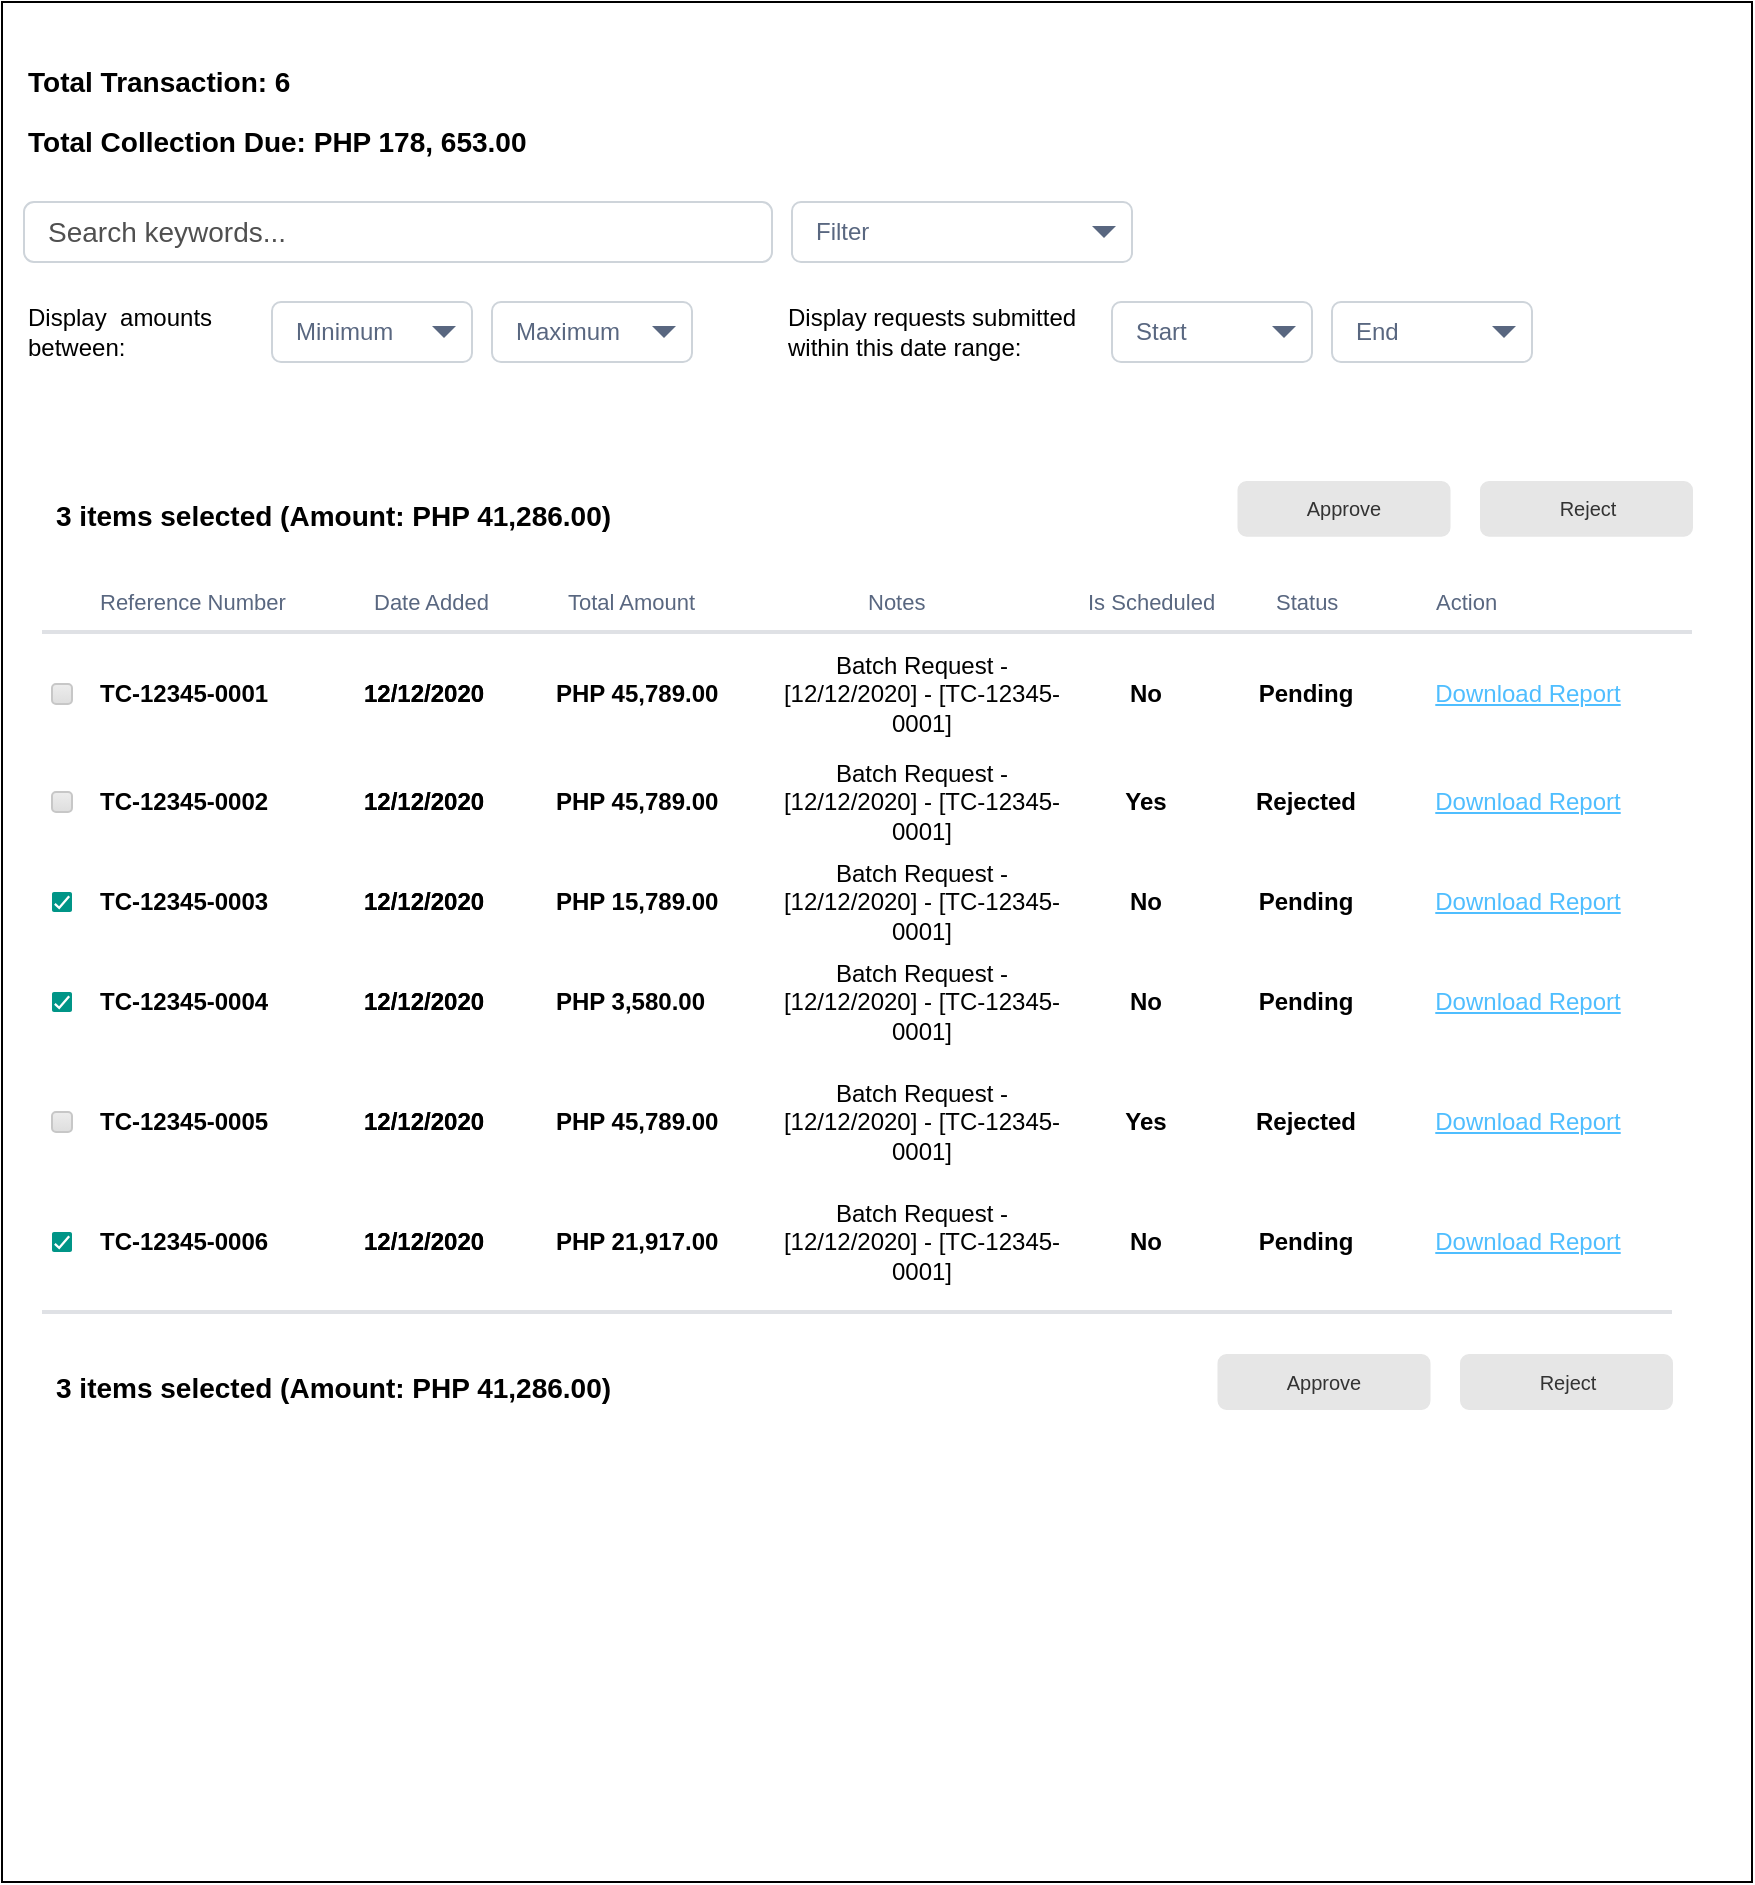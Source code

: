 <mxfile version="13.8.0" type="github">
  <diagram id="Q-yisilWaRMRs0ZSbcxf" name="Page-1">
    <mxGraphModel dx="790" dy="459" grid="1" gridSize="10" guides="1" tooltips="1" connect="1" arrows="1" fold="1" page="1" pageScale="1" pageWidth="850" pageHeight="1100" math="0" shadow="0">
      <root>
        <mxCell id="0" />
        <mxCell id="1" parent="0" />
        <mxCell id="fB9JVBKdTHwXwevY102O-4" value="" style="rounded=0;whiteSpace=wrap;html=1;" parent="1" vertex="1">
          <mxGeometry x="25" y="10" width="875" height="940" as="geometry" />
        </mxCell>
        <mxCell id="fB9JVBKdTHwXwevY102O-10" value="Filter" style="rounded=1;html=1;fontColor=#596780;align=left;fontSize=12;spacingLeft=10;strokeColor=#CED4DA;fillColor=none;" parent="1" vertex="1">
          <mxGeometry x="420" y="110" width="170" height="30" as="geometry" />
        </mxCell>
        <mxCell id="fB9JVBKdTHwXwevY102O-11" value="" style="shape=triangle;direction=south;fillColor=#596780;strokeColor=none;html=1" parent="fB9JVBKdTHwXwevY102O-10" vertex="1">
          <mxGeometry x="1" y="0.5" width="12" height="6" relative="1" as="geometry">
            <mxPoint x="-20" y="-3" as="offset" />
          </mxGeometry>
        </mxCell>
        <mxCell id="fB9JVBKdTHwXwevY102O-13" value="Search keywords..." style="html=1;shadow=0;dashed=0;shape=mxgraph.bootstrap.rrect;rSize=5;strokeColor=#CED4DA;strokeWidth=1;fontColor=#505050;whiteSpace=wrap;align=left;verticalAlign=middle;spacingLeft=10;fontSize=14;fillColor=none;" parent="1" vertex="1">
          <mxGeometry x="36" y="110" width="374" height="30" as="geometry" />
        </mxCell>
        <mxCell id="fB9JVBKdTHwXwevY102O-16" value="Minimum" style="rounded=1;html=1;fontColor=#596780;align=left;fontSize=12;spacingLeft=10;strokeColor=#CED4DA;fillColor=none;" parent="1" vertex="1">
          <mxGeometry x="160" y="160" width="100" height="30" as="geometry" />
        </mxCell>
        <mxCell id="fB9JVBKdTHwXwevY102O-17" value="" style="shape=triangle;direction=south;fillColor=#596780;strokeColor=none;html=1" parent="fB9JVBKdTHwXwevY102O-16" vertex="1">
          <mxGeometry x="1" y="0.5" width="12" height="6" relative="1" as="geometry">
            <mxPoint x="-20" y="-3" as="offset" />
          </mxGeometry>
        </mxCell>
        <mxCell id="fB9JVBKdTHwXwevY102O-19" value="Maximum" style="rounded=1;html=1;fontColor=#596780;align=left;fontSize=12;spacingLeft=10;strokeColor=#CED4DA;fillColor=none;" parent="1" vertex="1">
          <mxGeometry x="270" y="160" width="100" height="30" as="geometry" />
        </mxCell>
        <mxCell id="fB9JVBKdTHwXwevY102O-20" value="" style="shape=triangle;direction=south;fillColor=#596780;strokeColor=none;html=1" parent="fB9JVBKdTHwXwevY102O-19" vertex="1">
          <mxGeometry x="1" y="0.5" width="12" height="6" relative="1" as="geometry">
            <mxPoint x="-20" y="-3" as="offset" />
          </mxGeometry>
        </mxCell>
        <mxCell id="fB9JVBKdTHwXwevY102O-21" value="Display&amp;nbsp; amounts between:" style="text;html=1;strokeColor=none;fillColor=none;align=left;verticalAlign=middle;whiteSpace=wrap;rounded=0;" parent="1" vertex="1">
          <mxGeometry x="36" y="165" width="124" height="20" as="geometry" />
        </mxCell>
        <mxCell id="fB9JVBKdTHwXwevY102O-22" value="Start" style="rounded=1;html=1;fontColor=#596780;align=left;fontSize=12;spacingLeft=10;strokeColor=#CED4DA;fillColor=none;" parent="1" vertex="1">
          <mxGeometry x="580" y="160" width="100" height="30" as="geometry" />
        </mxCell>
        <mxCell id="fB9JVBKdTHwXwevY102O-23" value="" style="shape=triangle;direction=south;fillColor=#596780;strokeColor=none;html=1" parent="fB9JVBKdTHwXwevY102O-22" vertex="1">
          <mxGeometry x="1" y="0.5" width="12" height="6" relative="1" as="geometry">
            <mxPoint x="-20" y="-3" as="offset" />
          </mxGeometry>
        </mxCell>
        <mxCell id="fB9JVBKdTHwXwevY102O-24" value="End" style="rounded=1;html=1;fontColor=#596780;align=left;fontSize=12;spacingLeft=10;strokeColor=#CED4DA;fillColor=none;" parent="1" vertex="1">
          <mxGeometry x="690" y="160" width="100" height="30" as="geometry" />
        </mxCell>
        <mxCell id="fB9JVBKdTHwXwevY102O-25" value="" style="shape=triangle;direction=south;fillColor=#596780;strokeColor=none;html=1" parent="fB9JVBKdTHwXwevY102O-24" vertex="1">
          <mxGeometry x="1" y="0.5" width="12" height="6" relative="1" as="geometry">
            <mxPoint x="-20" y="-3" as="offset" />
          </mxGeometry>
        </mxCell>
        <mxCell id="fB9JVBKdTHwXwevY102O-26" value="Display requests submitted within this date range:" style="text;html=1;strokeColor=none;fillColor=none;align=left;verticalAlign=middle;whiteSpace=wrap;rounded=0;" parent="1" vertex="1">
          <mxGeometry x="416" y="165" width="164" height="20" as="geometry" />
        </mxCell>
        <mxCell id="fB9JVBKdTHwXwevY102O-80" value="Total Transaction: 6" style="text;html=1;strokeColor=none;fillColor=none;align=left;verticalAlign=middle;whiteSpace=wrap;rounded=0;fontStyle=1;fontSize=14;" parent="1" vertex="1">
          <mxGeometry x="36" y="40" width="144" height="20" as="geometry" />
        </mxCell>
        <mxCell id="fB9JVBKdTHwXwevY102O-81" value="Total Collection Due: PHP 178, 653.00" style="text;html=1;strokeColor=none;fillColor=none;align=left;verticalAlign=middle;whiteSpace=wrap;rounded=0;fontStyle=1;fontSize=14;" parent="1" vertex="1">
          <mxGeometry x="36" y="70" width="294" height="20" as="geometry" />
        </mxCell>
        <mxCell id="fB9JVBKdTHwXwevY102O-134" value="Reference Number" style="html=1;fillColor=none;strokeColor=none;fontSize=11;align=left;fontColor=#596780;whiteSpace=wrap;rounded=0;" parent="1" vertex="1">
          <mxGeometry x="72" y="300" width="150" height="20" as="geometry" />
        </mxCell>
        <mxCell id="fB9JVBKdTHwXwevY102O-135" value="Total Amount" style="html=1;fillColor=none;strokeColor=none;fontSize=11;align=left;fontColor=#596780;whiteSpace=wrap;rounded=0;" parent="1" vertex="1">
          <mxGeometry x="306" y="300" width="100" height="20" as="geometry" />
        </mxCell>
        <mxCell id="fB9JVBKdTHwXwevY102O-136" value="" style="shape=line;strokeWidth=2;html=1;strokeColor=#DFE1E5;resizeWidth=1;rounded=0;fillColor=none;fontSize=14;align=left;" parent="1" vertex="1">
          <mxGeometry x="45" y="320" width="825" height="10" as="geometry" />
        </mxCell>
        <mxCell id="fB9JVBKdTHwXwevY102O-164" value="Date Added" style="html=1;fillColor=none;strokeColor=none;fontSize=11;align=left;fontColor=#596780;whiteSpace=wrap;rounded=0;" parent="1" vertex="1">
          <mxGeometry x="209" y="300" width="100" height="20" as="geometry" />
        </mxCell>
        <mxCell id="fB9JVBKdTHwXwevY102O-165" value="Notes" style="html=1;fillColor=none;strokeColor=none;fontSize=11;align=left;fontColor=#596780;whiteSpace=wrap;rounded=0;" parent="1" vertex="1">
          <mxGeometry x="456" y="300" width="100" height="20" as="geometry" />
        </mxCell>
        <mxCell id="fB9JVBKdTHwXwevY102O-166" value="Is Scheduled" style="html=1;fillColor=none;strokeColor=none;fontSize=11;align=left;fontColor=#596780;whiteSpace=wrap;rounded=0;" parent="1" vertex="1">
          <mxGeometry x="566" y="300" width="100" height="20" as="geometry" />
        </mxCell>
        <mxCell id="fB9JVBKdTHwXwevY102O-167" value="Status" style="html=1;fillColor=none;strokeColor=none;fontSize=11;align=left;fontColor=#596780;whiteSpace=wrap;rounded=0;" parent="1" vertex="1">
          <mxGeometry x="660" y="300" width="50" height="20" as="geometry" />
        </mxCell>
        <mxCell id="fB9JVBKdTHwXwevY102O-169" value="" style="shape=line;strokeWidth=2;html=1;strokeColor=#DFE1E5;resizeWidth=1;rounded=0;fillColor=none;fontSize=14;align=left;" parent="1" vertex="1">
          <mxGeometry x="45" y="660" width="815" height="10" as="geometry" />
        </mxCell>
        <mxCell id="fB9JVBKdTHwXwevY102O-178" value="Action" style="html=1;fillColor=none;strokeColor=none;fontSize=11;align=left;fontColor=#596780;whiteSpace=wrap;rounded=0;" parent="1" vertex="1">
          <mxGeometry x="740" y="300" width="50" height="20" as="geometry" />
        </mxCell>
        <mxCell id="fB9JVBKdTHwXwevY102O-186" value="" style="group;fontStyle=4" parent="1" vertex="1" connectable="0">
          <mxGeometry x="50" y="346" width="790" height="20" as="geometry" />
        </mxCell>
        <mxCell id="fB9JVBKdTHwXwevY102O-138" value="TC-12345-0001" style="html=1;fillColor=none;strokeColor=none;fontSize=12;align=left;fontColor=#000000;whiteSpace=wrap;fontStyle=1;rounded=0;" parent="fB9JVBKdTHwXwevY102O-186" vertex="1">
          <mxGeometry x="22" width="110" height="20" as="geometry" />
        </mxCell>
        <mxCell id="fB9JVBKdTHwXwevY102O-176" value="12/12/2020" style="html=1;fillColor=none;strokeColor=none;fontSize=12;align=left;fontColor=#000000;whiteSpace=wrap;fontStyle=1;rounded=0;" parent="fB9JVBKdTHwXwevY102O-186" vertex="1">
          <mxGeometry x="154" width="110" height="20" as="geometry" />
        </mxCell>
        <mxCell id="fB9JVBKdTHwXwevY102O-177" value="PHP 45,789.00" style="html=1;fillColor=none;strokeColor=none;fontSize=12;align=left;fontColor=#000000;whiteSpace=wrap;fontStyle=1;rounded=0;" parent="fB9JVBKdTHwXwevY102O-186" vertex="1">
          <mxGeometry x="250" width="91" height="20" as="geometry" />
        </mxCell>
        <mxCell id="fB9JVBKdTHwXwevY102O-180" value="" style="html=1;shadow=0;dashed=0;shape=mxgraph.bootstrap.checkbox2;labelPosition=right;verticalLabelPosition=middle;align=left;verticalAlign=middle;gradientColor=#DEDEDE;fillColor=#EDEDED;checked=0;spacing=5;checkedFill=#0085FC;checkedStroke=#ffffff;rounded=0;strokeColor=#C7C7C7;strokeWidth=1;fontSize=14;" parent="fB9JVBKdTHwXwevY102O-186" vertex="1">
          <mxGeometry y="5" width="10" height="10" as="geometry" />
        </mxCell>
        <mxCell id="fB9JVBKdTHwXwevY102O-181" value="Batch Request - [12/12/2020] - [TC-12345-0001]" style="html=1;fillColor=none;strokeColor=none;fontSize=12;align=center;fontColor=#000000;whiteSpace=wrap;fontStyle=0;rounded=0;" parent="fB9JVBKdTHwXwevY102O-186" vertex="1">
          <mxGeometry x="360" width="150" height="20" as="geometry" />
        </mxCell>
        <mxCell id="fB9JVBKdTHwXwevY102O-182" value="12/12/2020" style="html=1;fillColor=none;strokeColor=none;fontSize=12;align=left;fontColor=#000000;whiteSpace=wrap;fontStyle=1;rounded=0;" parent="fB9JVBKdTHwXwevY102O-186" vertex="1">
          <mxGeometry x="154" width="66" height="20" as="geometry" />
        </mxCell>
        <mxCell id="fB9JVBKdTHwXwevY102O-183" value="No" style="html=1;fillColor=none;strokeColor=none;fontSize=12;align=center;fontColor=#000000;whiteSpace=wrap;fontStyle=1;rounded=0;" parent="fB9JVBKdTHwXwevY102O-186" vertex="1">
          <mxGeometry x="530" width="34" height="20" as="geometry" />
        </mxCell>
        <mxCell id="fB9JVBKdTHwXwevY102O-184" value="Pending" style="html=1;fillColor=none;strokeColor=none;fontSize=12;align=center;fontColor=#000000;whiteSpace=wrap;fontStyle=1;rounded=0;" parent="fB9JVBKdTHwXwevY102O-186" vertex="1">
          <mxGeometry x="600" width="54" height="20" as="geometry" />
        </mxCell>
        <mxCell id="fB9JVBKdTHwXwevY102O-185" value="Download Report" style="html=1;fillColor=none;strokeColor=none;fontSize=12;align=center;whiteSpace=wrap;fontStyle=4;rounded=0;fontColor=#4FBEFF;" parent="fB9JVBKdTHwXwevY102O-186" vertex="1">
          <mxGeometry x="686" width="104" height="20" as="geometry" />
        </mxCell>
        <mxCell id="fB9JVBKdTHwXwevY102O-187" value="" style="group" parent="1" vertex="1" connectable="0">
          <mxGeometry x="50" y="400" width="790" height="20" as="geometry" />
        </mxCell>
        <mxCell id="fB9JVBKdTHwXwevY102O-188" value="TC-12345-0002" style="html=1;fillColor=none;strokeColor=none;fontSize=12;align=left;fontColor=#000000;whiteSpace=wrap;fontStyle=1;rounded=0;" parent="fB9JVBKdTHwXwevY102O-187" vertex="1">
          <mxGeometry x="22" width="110" height="20" as="geometry" />
        </mxCell>
        <mxCell id="fB9JVBKdTHwXwevY102O-189" value="12/12/2020" style="html=1;fillColor=none;strokeColor=none;fontSize=12;align=left;fontColor=#000000;whiteSpace=wrap;fontStyle=1;rounded=0;" parent="fB9JVBKdTHwXwevY102O-187" vertex="1">
          <mxGeometry x="154" width="110" height="20" as="geometry" />
        </mxCell>
        <mxCell id="fB9JVBKdTHwXwevY102O-190" value="PHP 45,789.00" style="html=1;fillColor=none;strokeColor=none;fontSize=12;align=left;fontColor=#000000;whiteSpace=wrap;fontStyle=1;rounded=0;" parent="fB9JVBKdTHwXwevY102O-187" vertex="1">
          <mxGeometry x="250" width="91" height="20" as="geometry" />
        </mxCell>
        <mxCell id="fB9JVBKdTHwXwevY102O-191" value="" style="html=1;shadow=0;dashed=0;shape=mxgraph.bootstrap.checkbox2;labelPosition=right;verticalLabelPosition=middle;align=left;verticalAlign=middle;gradientColor=#DEDEDE;fillColor=#EDEDED;checked=0;spacing=5;checkedFill=#0085FC;checkedStroke=#ffffff;rounded=0;strokeColor=#C7C7C7;strokeWidth=1;fontSize=14;" parent="fB9JVBKdTHwXwevY102O-187" vertex="1">
          <mxGeometry y="5" width="10" height="10" as="geometry" />
        </mxCell>
        <mxCell id="fB9JVBKdTHwXwevY102O-192" value="Batch Request - [12/12/2020] - [TC-12345-0001]" style="html=1;fillColor=none;strokeColor=none;fontSize=12;align=center;fontColor=#000000;whiteSpace=wrap;fontStyle=0;rounded=0;" parent="fB9JVBKdTHwXwevY102O-187" vertex="1">
          <mxGeometry x="360" width="150" height="20" as="geometry" />
        </mxCell>
        <mxCell id="fB9JVBKdTHwXwevY102O-193" value="12/12/2020" style="html=1;fillColor=none;strokeColor=none;fontSize=12;align=left;fontColor=#000000;whiteSpace=wrap;fontStyle=1;rounded=0;" parent="fB9JVBKdTHwXwevY102O-187" vertex="1">
          <mxGeometry x="154" width="66" height="20" as="geometry" />
        </mxCell>
        <mxCell id="fB9JVBKdTHwXwevY102O-194" value="Yes" style="html=1;fillColor=none;strokeColor=none;fontSize=12;align=center;fontColor=#000000;whiteSpace=wrap;fontStyle=1;rounded=0;" parent="fB9JVBKdTHwXwevY102O-187" vertex="1">
          <mxGeometry x="530" width="34" height="20" as="geometry" />
        </mxCell>
        <mxCell id="fB9JVBKdTHwXwevY102O-195" value="Rejected" style="html=1;fillColor=none;strokeColor=none;fontSize=12;align=center;fontColor=#000000;whiteSpace=wrap;fontStyle=1;rounded=0;" parent="fB9JVBKdTHwXwevY102O-187" vertex="1">
          <mxGeometry x="600" width="54" height="20" as="geometry" />
        </mxCell>
        <mxCell id="fB9JVBKdTHwXwevY102O-196" value="Download Report" style="html=1;fillColor=none;strokeColor=none;fontSize=12;align=center;whiteSpace=wrap;fontStyle=4;rounded=0;fontColor=#4FBEFF;" parent="fB9JVBKdTHwXwevY102O-187" vertex="1">
          <mxGeometry x="686" width="104" height="20" as="geometry" />
        </mxCell>
        <mxCell id="fB9JVBKdTHwXwevY102O-198" value="" style="group" parent="1" vertex="1" connectable="0">
          <mxGeometry x="50" y="450" width="790" height="20" as="geometry" />
        </mxCell>
        <mxCell id="fB9JVBKdTHwXwevY102O-199" value="TC-12345-0003" style="html=1;fillColor=none;strokeColor=none;fontSize=12;align=left;fontColor=#000000;whiteSpace=wrap;fontStyle=1;rounded=0;" parent="fB9JVBKdTHwXwevY102O-198" vertex="1">
          <mxGeometry x="22" width="110" height="20" as="geometry" />
        </mxCell>
        <mxCell id="fB9JVBKdTHwXwevY102O-200" value="12/12/2020" style="html=1;fillColor=none;strokeColor=none;fontSize=12;align=left;fontColor=#000000;whiteSpace=wrap;fontStyle=1;rounded=0;" parent="fB9JVBKdTHwXwevY102O-198" vertex="1">
          <mxGeometry x="154" width="110" height="20" as="geometry" />
        </mxCell>
        <mxCell id="fB9JVBKdTHwXwevY102O-201" value="PHP 15,789.00" style="html=1;fillColor=none;strokeColor=none;fontSize=12;align=left;fontColor=#000000;whiteSpace=wrap;fontStyle=1;rounded=0;" parent="fB9JVBKdTHwXwevY102O-198" vertex="1">
          <mxGeometry x="250" width="91" height="20" as="geometry" />
        </mxCell>
        <mxCell id="fB9JVBKdTHwXwevY102O-203" value="Batch Request - [12/12/2020] - [TC-12345-0001]" style="html=1;fillColor=none;strokeColor=none;fontSize=12;align=center;fontColor=#000000;whiteSpace=wrap;fontStyle=0;rounded=0;" parent="fB9JVBKdTHwXwevY102O-198" vertex="1">
          <mxGeometry x="360" width="150" height="20" as="geometry" />
        </mxCell>
        <mxCell id="fB9JVBKdTHwXwevY102O-204" value="12/12/2020" style="html=1;fillColor=none;strokeColor=none;fontSize=12;align=left;fontColor=#000000;whiteSpace=wrap;fontStyle=1;rounded=0;" parent="fB9JVBKdTHwXwevY102O-198" vertex="1">
          <mxGeometry x="154" width="66" height="20" as="geometry" />
        </mxCell>
        <mxCell id="fB9JVBKdTHwXwevY102O-205" value="No" style="html=1;fillColor=none;strokeColor=none;fontSize=12;align=center;fontColor=#000000;whiteSpace=wrap;fontStyle=1;rounded=0;" parent="fB9JVBKdTHwXwevY102O-198" vertex="1">
          <mxGeometry x="530" width="34" height="20" as="geometry" />
        </mxCell>
        <mxCell id="fB9JVBKdTHwXwevY102O-206" value="Pending" style="html=1;fillColor=none;strokeColor=none;fontSize=12;align=center;fontColor=#000000;whiteSpace=wrap;fontStyle=1;rounded=0;" parent="fB9JVBKdTHwXwevY102O-198" vertex="1">
          <mxGeometry x="600" width="54" height="20" as="geometry" />
        </mxCell>
        <mxCell id="fB9JVBKdTHwXwevY102O-207" value="Download Report" style="html=1;fillColor=none;strokeColor=none;fontSize=12;align=center;whiteSpace=wrap;fontStyle=4;rounded=0;fontColor=#4FBEFF;" parent="fB9JVBKdTHwXwevY102O-198" vertex="1">
          <mxGeometry x="686" width="104" height="20" as="geometry" />
        </mxCell>
        <mxCell id="fB9JVBKdTHwXwevY102O-208" value="" style="group;fontStyle=4" parent="1" vertex="1" connectable="0">
          <mxGeometry x="50" y="500" width="790" height="20" as="geometry" />
        </mxCell>
        <mxCell id="fB9JVBKdTHwXwevY102O-209" value="TC-12345-0004" style="html=1;fillColor=none;strokeColor=none;fontSize=12;align=left;fontColor=#000000;whiteSpace=wrap;fontStyle=1;rounded=0;" parent="fB9JVBKdTHwXwevY102O-208" vertex="1">
          <mxGeometry x="22" width="110" height="20" as="geometry" />
        </mxCell>
        <mxCell id="fB9JVBKdTHwXwevY102O-210" value="12/12/2020" style="html=1;fillColor=none;strokeColor=none;fontSize=12;align=left;fontColor=#000000;whiteSpace=wrap;fontStyle=1;rounded=0;" parent="fB9JVBKdTHwXwevY102O-208" vertex="1">
          <mxGeometry x="154" width="110" height="20" as="geometry" />
        </mxCell>
        <mxCell id="fB9JVBKdTHwXwevY102O-211" value="PHP 3,580.00" style="html=1;fillColor=none;strokeColor=none;fontSize=12;align=left;fontColor=#000000;whiteSpace=wrap;fontStyle=1;rounded=0;" parent="fB9JVBKdTHwXwevY102O-208" vertex="1">
          <mxGeometry x="250" width="91" height="20" as="geometry" />
        </mxCell>
        <mxCell id="fB9JVBKdTHwXwevY102O-213" value="Batch Request - [12/12/2020] - [TC-12345-0001]" style="html=1;fillColor=none;strokeColor=none;fontSize=12;align=center;fontColor=#000000;whiteSpace=wrap;fontStyle=0;rounded=0;" parent="fB9JVBKdTHwXwevY102O-208" vertex="1">
          <mxGeometry x="360" width="150" height="20" as="geometry" />
        </mxCell>
        <mxCell id="fB9JVBKdTHwXwevY102O-214" value="12/12/2020" style="html=1;fillColor=none;strokeColor=none;fontSize=12;align=left;fontColor=#000000;whiteSpace=wrap;fontStyle=1;rounded=0;" parent="fB9JVBKdTHwXwevY102O-208" vertex="1">
          <mxGeometry x="154" width="66" height="20" as="geometry" />
        </mxCell>
        <mxCell id="fB9JVBKdTHwXwevY102O-215" value="No" style="html=1;fillColor=none;strokeColor=none;fontSize=12;align=center;fontColor=#000000;whiteSpace=wrap;fontStyle=1;rounded=0;" parent="fB9JVBKdTHwXwevY102O-208" vertex="1">
          <mxGeometry x="530" width="34" height="20" as="geometry" />
        </mxCell>
        <mxCell id="fB9JVBKdTHwXwevY102O-216" value="Pending" style="html=1;fillColor=none;strokeColor=none;fontSize=12;align=center;fontColor=#000000;whiteSpace=wrap;fontStyle=1;rounded=0;" parent="fB9JVBKdTHwXwevY102O-208" vertex="1">
          <mxGeometry x="600" width="54" height="20" as="geometry" />
        </mxCell>
        <mxCell id="fB9JVBKdTHwXwevY102O-217" value="Download Report" style="html=1;fillColor=none;strokeColor=none;fontSize=12;align=center;whiteSpace=wrap;fontStyle=4;rounded=0;fontColor=#4FBEFF;" parent="fB9JVBKdTHwXwevY102O-208" vertex="1">
          <mxGeometry x="686" width="104" height="20" as="geometry" />
        </mxCell>
        <mxCell id="fB9JVBKdTHwXwevY102O-218" value="" style="group" parent="1" vertex="1" connectable="0">
          <mxGeometry x="50" y="560" width="790" height="20" as="geometry" />
        </mxCell>
        <mxCell id="fB9JVBKdTHwXwevY102O-219" value="TC-12345-0005" style="html=1;fillColor=none;strokeColor=none;fontSize=12;align=left;fontColor=#000000;whiteSpace=wrap;fontStyle=1;rounded=0;" parent="fB9JVBKdTHwXwevY102O-218" vertex="1">
          <mxGeometry x="22" width="110" height="20" as="geometry" />
        </mxCell>
        <mxCell id="fB9JVBKdTHwXwevY102O-220" value="12/12/2020" style="html=1;fillColor=none;strokeColor=none;fontSize=12;align=left;fontColor=#000000;whiteSpace=wrap;fontStyle=1;rounded=0;" parent="fB9JVBKdTHwXwevY102O-218" vertex="1">
          <mxGeometry x="154" width="110" height="20" as="geometry" />
        </mxCell>
        <mxCell id="fB9JVBKdTHwXwevY102O-221" value="PHP 45,789.00" style="html=1;fillColor=none;strokeColor=none;fontSize=12;align=left;fontColor=#000000;whiteSpace=wrap;fontStyle=1;rounded=0;" parent="fB9JVBKdTHwXwevY102O-218" vertex="1">
          <mxGeometry x="250" width="91" height="20" as="geometry" />
        </mxCell>
        <mxCell id="fB9JVBKdTHwXwevY102O-222" value="" style="html=1;shadow=0;dashed=0;shape=mxgraph.bootstrap.checkbox2;labelPosition=right;verticalLabelPosition=middle;align=left;verticalAlign=middle;gradientColor=#DEDEDE;fillColor=#EDEDED;checked=0;spacing=5;checkedFill=#0085FC;checkedStroke=#ffffff;rounded=0;strokeColor=#C7C7C7;strokeWidth=1;fontSize=14;" parent="fB9JVBKdTHwXwevY102O-218" vertex="1">
          <mxGeometry y="5" width="10" height="10" as="geometry" />
        </mxCell>
        <mxCell id="fB9JVBKdTHwXwevY102O-223" value="Batch Request - [12/12/2020] - [TC-12345-0001]" style="html=1;fillColor=none;strokeColor=none;fontSize=12;align=center;fontColor=#000000;whiteSpace=wrap;fontStyle=0;rounded=0;" parent="fB9JVBKdTHwXwevY102O-218" vertex="1">
          <mxGeometry x="360" width="150" height="20" as="geometry" />
        </mxCell>
        <mxCell id="fB9JVBKdTHwXwevY102O-224" value="12/12/2020" style="html=1;fillColor=none;strokeColor=none;fontSize=12;align=left;fontColor=#000000;whiteSpace=wrap;fontStyle=1;rounded=0;" parent="fB9JVBKdTHwXwevY102O-218" vertex="1">
          <mxGeometry x="154" width="66" height="20" as="geometry" />
        </mxCell>
        <mxCell id="fB9JVBKdTHwXwevY102O-225" value="Yes" style="html=1;fillColor=none;strokeColor=none;fontSize=12;align=center;fontColor=#000000;whiteSpace=wrap;fontStyle=1;rounded=0;" parent="fB9JVBKdTHwXwevY102O-218" vertex="1">
          <mxGeometry x="530" width="34" height="20" as="geometry" />
        </mxCell>
        <mxCell id="fB9JVBKdTHwXwevY102O-226" value="Rejected" style="html=1;fillColor=none;strokeColor=none;fontSize=12;align=center;fontColor=#000000;whiteSpace=wrap;fontStyle=1;rounded=0;" parent="fB9JVBKdTHwXwevY102O-218" vertex="1">
          <mxGeometry x="600" width="54" height="20" as="geometry" />
        </mxCell>
        <mxCell id="fB9JVBKdTHwXwevY102O-227" value="Download Report" style="html=1;fillColor=none;strokeColor=none;fontSize=12;align=center;whiteSpace=wrap;fontStyle=4;rounded=0;fontColor=#4FBEFF;" parent="fB9JVBKdTHwXwevY102O-218" vertex="1">
          <mxGeometry x="686" width="104" height="20" as="geometry" />
        </mxCell>
        <mxCell id="fB9JVBKdTHwXwevY102O-228" value="" style="group" parent="1" vertex="1" connectable="0">
          <mxGeometry x="50" y="620" width="790" height="20" as="geometry" />
        </mxCell>
        <mxCell id="fB9JVBKdTHwXwevY102O-229" value="TC-12345-0006" style="html=1;fillColor=none;strokeColor=none;fontSize=12;align=left;fontColor=#000000;whiteSpace=wrap;fontStyle=1;rounded=0;" parent="fB9JVBKdTHwXwevY102O-228" vertex="1">
          <mxGeometry x="22" width="110" height="20" as="geometry" />
        </mxCell>
        <mxCell id="fB9JVBKdTHwXwevY102O-230" value="12/12/2020" style="html=1;fillColor=none;strokeColor=none;fontSize=12;align=left;fontColor=#000000;whiteSpace=wrap;fontStyle=1;rounded=0;" parent="fB9JVBKdTHwXwevY102O-228" vertex="1">
          <mxGeometry x="154" width="110" height="20" as="geometry" />
        </mxCell>
        <mxCell id="fB9JVBKdTHwXwevY102O-231" value="PHP 21,917.00" style="html=1;fillColor=none;strokeColor=none;fontSize=12;align=left;fontColor=#000000;whiteSpace=wrap;fontStyle=1;rounded=0;" parent="fB9JVBKdTHwXwevY102O-228" vertex="1">
          <mxGeometry x="250" width="91" height="20" as="geometry" />
        </mxCell>
        <mxCell id="fB9JVBKdTHwXwevY102O-233" value="Batch Request - [12/12/2020] - [TC-12345-0001]" style="html=1;fillColor=none;strokeColor=none;fontSize=12;align=center;fontColor=#000000;whiteSpace=wrap;fontStyle=0;rounded=0;" parent="fB9JVBKdTHwXwevY102O-228" vertex="1">
          <mxGeometry x="360" width="150" height="20" as="geometry" />
        </mxCell>
        <mxCell id="fB9JVBKdTHwXwevY102O-234" value="12/12/2020" style="html=1;fillColor=none;strokeColor=none;fontSize=12;align=left;fontColor=#000000;whiteSpace=wrap;fontStyle=1;rounded=0;" parent="fB9JVBKdTHwXwevY102O-228" vertex="1">
          <mxGeometry x="154" width="66" height="20" as="geometry" />
        </mxCell>
        <mxCell id="fB9JVBKdTHwXwevY102O-235" value="No" style="html=1;fillColor=none;strokeColor=none;fontSize=12;align=center;fontColor=#000000;whiteSpace=wrap;fontStyle=1;rounded=0;" parent="fB9JVBKdTHwXwevY102O-228" vertex="1">
          <mxGeometry x="530" width="34" height="20" as="geometry" />
        </mxCell>
        <mxCell id="fB9JVBKdTHwXwevY102O-236" value="Pending" style="html=1;fillColor=none;strokeColor=none;fontSize=12;align=center;fontColor=#000000;whiteSpace=wrap;fontStyle=1;rounded=0;" parent="fB9JVBKdTHwXwevY102O-228" vertex="1">
          <mxGeometry x="600" width="54" height="20" as="geometry" />
        </mxCell>
        <mxCell id="fB9JVBKdTHwXwevY102O-237" value="Download Report" style="html=1;fillColor=none;strokeColor=none;fontSize=12;align=center;whiteSpace=wrap;fontStyle=4;rounded=0;fontColor=#4FBEFF;" parent="fB9JVBKdTHwXwevY102O-228" vertex="1">
          <mxGeometry x="686" width="104" height="20" as="geometry" />
        </mxCell>
        <mxCell id="fB9JVBKdTHwXwevY102O-238" value="Reject" style="rounded=1;html=1;shadow=0;dashed=0;whiteSpace=wrap;fontSize=10;fillColor=#E6E6E6;align=center;strokeColor=#E6E6E6;fontColor=#333333;" parent="1" vertex="1">
          <mxGeometry x="754.5" y="686.56" width="105.5" height="26.88" as="geometry" />
        </mxCell>
        <mxCell id="AwUBtOr6If3FMIu2zdxh-1" value="Approve" style="rounded=1;html=1;shadow=0;dashed=0;whiteSpace=wrap;fontSize=10;fillColor=#E6E6E6;align=center;strokeColor=#E6E6E6;fontColor=#333333;" vertex="1" parent="1">
          <mxGeometry x="633.25" y="686.56" width="105.5" height="26.88" as="geometry" />
        </mxCell>
        <mxCell id="AwUBtOr6If3FMIu2zdxh-2" value="Reject" style="rounded=1;html=1;shadow=0;dashed=0;whiteSpace=wrap;fontSize=10;fillColor=#E6E6E6;align=center;strokeColor=#E6E6E6;fontColor=#333333;" vertex="1" parent="1">
          <mxGeometry x="764.5" y="250" width="105.5" height="26.88" as="geometry" />
        </mxCell>
        <mxCell id="AwUBtOr6If3FMIu2zdxh-3" value="Approve" style="rounded=1;html=1;shadow=0;dashed=0;whiteSpace=wrap;fontSize=10;fillColor=#E6E6E6;align=center;strokeColor=#E6E6E6;fontColor=#333333;" vertex="1" parent="1">
          <mxGeometry x="643.25" y="250" width="105.5" height="26.88" as="geometry" />
        </mxCell>
        <mxCell id="AwUBtOr6If3FMIu2zdxh-5" value="3 items selected (Amount: PHP 41,286.00)" style="text;html=1;strokeColor=none;fillColor=none;align=left;verticalAlign=middle;whiteSpace=wrap;rounded=0;fontStyle=1;fontSize=14;" vertex="1" parent="1">
          <mxGeometry x="50" y="256.88" width="310" height="20" as="geometry" />
        </mxCell>
        <mxCell id="AwUBtOr6If3FMIu2zdxh-7" value="" style="dashed=0;labelPosition=right;align=left;shape=mxgraph.gmdl.checkbox;strokeColor=none;fillColor=#009587;strokeWidth=2;" vertex="1" parent="1">
          <mxGeometry x="50" y="455" width="10" height="10" as="geometry" />
        </mxCell>
        <mxCell id="AwUBtOr6If3FMIu2zdxh-8" value="" style="dashed=0;labelPosition=right;align=left;shape=mxgraph.gmdl.checkbox;strokeColor=none;fillColor=#009587;strokeWidth=2;" vertex="1" parent="1">
          <mxGeometry x="50" y="505" width="10" height="10" as="geometry" />
        </mxCell>
        <mxCell id="AwUBtOr6If3FMIu2zdxh-9" value="" style="dashed=0;labelPosition=right;align=left;shape=mxgraph.gmdl.checkbox;strokeColor=none;fillColor=#009587;strokeWidth=2;" vertex="1" parent="1">
          <mxGeometry x="50" y="625" width="10" height="10" as="geometry" />
        </mxCell>
        <mxCell id="AwUBtOr6If3FMIu2zdxh-11" value="3 items selected (Amount: PHP 41,286.00)" style="text;html=1;strokeColor=none;fillColor=none;align=left;verticalAlign=middle;whiteSpace=wrap;rounded=0;fontStyle=1;fontSize=14;" vertex="1" parent="1">
          <mxGeometry x="50" y="693.44" width="310" height="20" as="geometry" />
        </mxCell>
      </root>
    </mxGraphModel>
  </diagram>
</mxfile>
